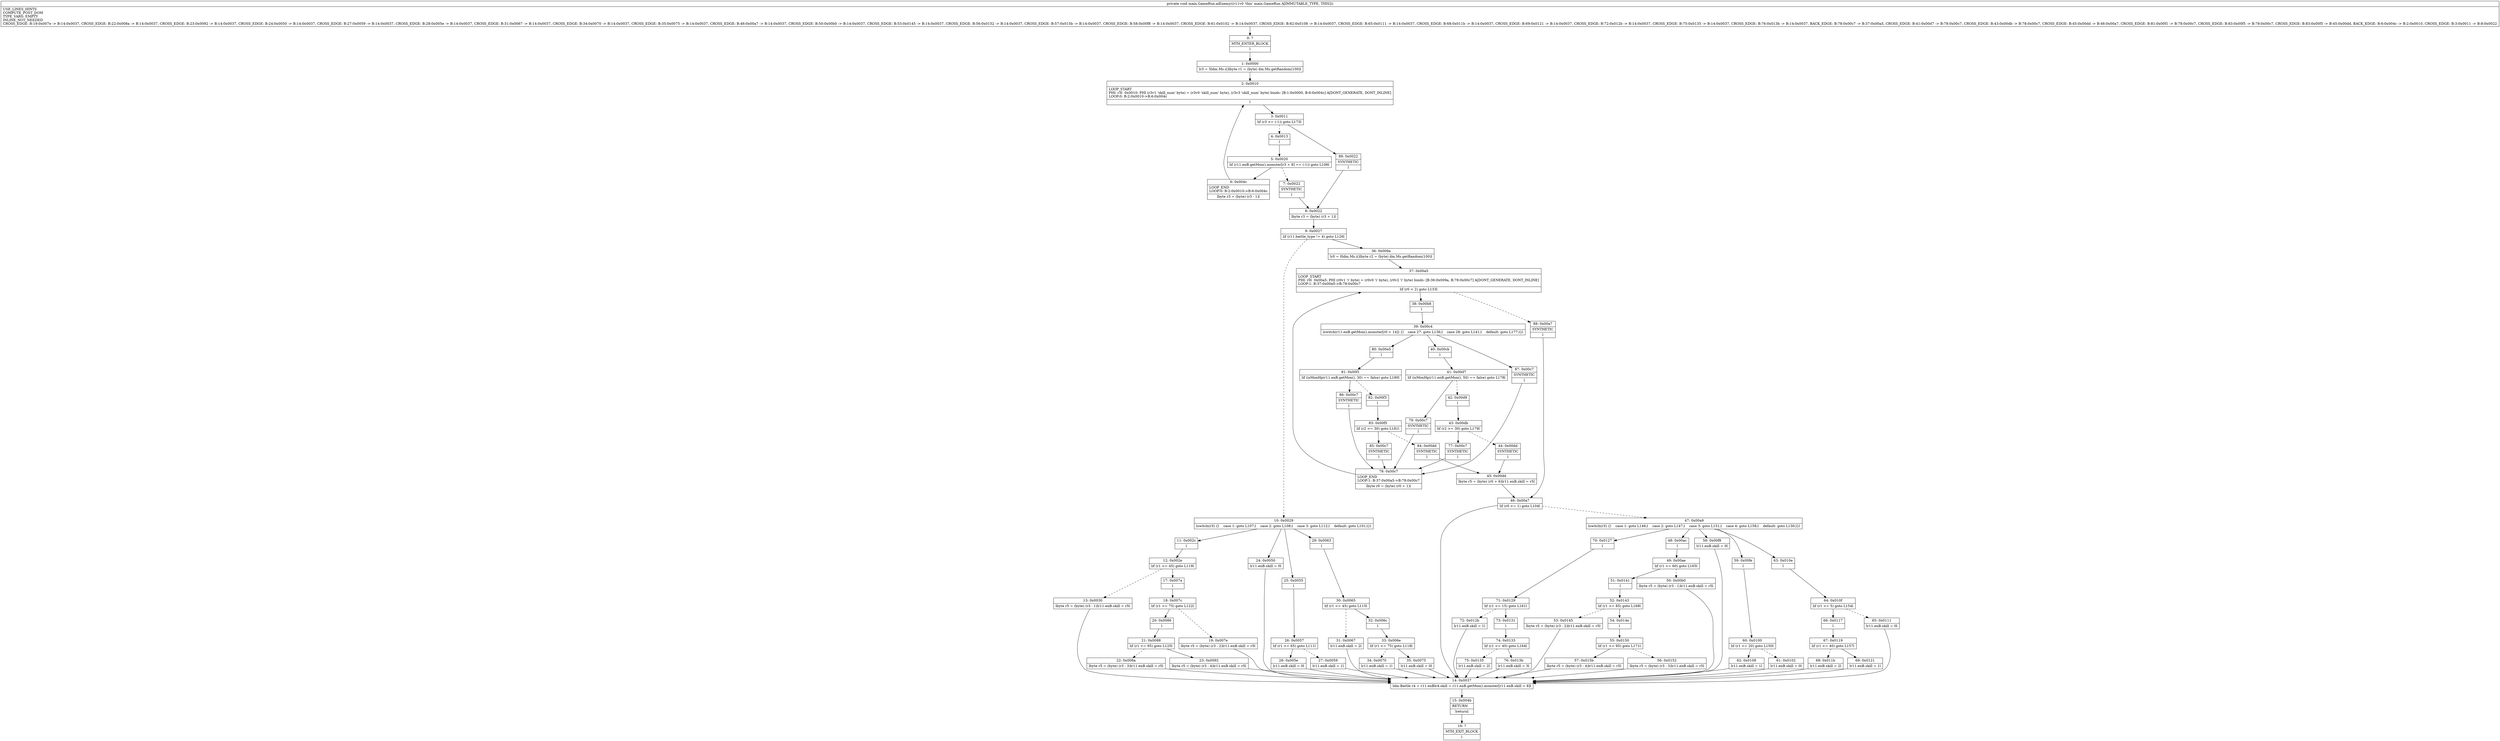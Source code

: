 digraph "CFG formain.GameRun.aiEnemy()V" {
Node_0 [shape=record,label="{0\:\ ?|MTH_ENTER_BLOCK\l|l}"];
Node_1 [shape=record,label="{1\:\ 0x0000|lr3 = 5ldm.Ms.i()lbyte r1 = (byte) dm.Ms.getRandom(100)l}"];
Node_2 [shape=record,label="{2\:\ 0x0010|LOOP_START\lPHI: r3l  0x0010: PHI (r3v1 'skill_num' byte) = (r3v0 'skill_num' byte), (r3v3 'skill_num' byte) binds: [B:1:0x0000, B:6:0x004c] A[DONT_GENERATE, DONT_INLINE]\lLOOP:0: B:2:0x0010\-\>B:6:0x004c\l|l}"];
Node_3 [shape=record,label="{3\:\ 0x0011|lif (r3 \<= (\-1)) goto L173l}"];
Node_4 [shape=record,label="{4\:\ 0x0013|l}"];
Node_5 [shape=record,label="{5\:\ 0x0020|lif (r11.enB.getMon().monster[r3 + 8] == (\-1)) goto L106l}"];
Node_6 [shape=record,label="{6\:\ 0x004c|LOOP_END\lLOOP:0: B:2:0x0010\-\>B:6:0x004c\l|lbyte r3 = (byte) (r3 \- 1)l}"];
Node_7 [shape=record,label="{7\:\ 0x0022|SYNTHETIC\l|l}"];
Node_8 [shape=record,label="{8\:\ 0x0022|lbyte r3 = (byte) (r3 + 1)l}"];
Node_9 [shape=record,label="{9\:\ 0x0027|lif (r11.battle_type != 4) goto L126l}"];
Node_10 [shape=record,label="{10\:\ 0x0029|lswitch(r3) \{l    case 1: goto L107;l    case 2: goto L108;l    case 3: goto L112;l    default: goto L101;l\}l}"];
Node_11 [shape=record,label="{11\:\ 0x002c|l}"];
Node_12 [shape=record,label="{12\:\ 0x002e|lif (r1 \>= 45) goto L119l}"];
Node_13 [shape=record,label="{13\:\ 0x0030|lbyte r5 = (byte) (r3 \- 1)lr11.enB.skill = r5l}"];
Node_14 [shape=record,label="{14\:\ 0x0037|ldm.Battle r4 = r11.enBlr4.skill = r11.enB.getMon().monster[r11.enB.skill + 8]l}"];
Node_15 [shape=record,label="{15\:\ 0x004b|RETURN\l|lreturnl}"];
Node_16 [shape=record,label="{16\:\ ?|MTH_EXIT_BLOCK\l|l}"];
Node_17 [shape=record,label="{17\:\ 0x007a|l}"];
Node_18 [shape=record,label="{18\:\ 0x007c|lif (r1 \>= 75) goto L122l}"];
Node_19 [shape=record,label="{19\:\ 0x007e|lbyte r5 = (byte) (r3 \- 2)lr11.enB.skill = r5l}"];
Node_20 [shape=record,label="{20\:\ 0x0086|l}"];
Node_21 [shape=record,label="{21\:\ 0x0088|lif (r1 \>= 95) goto L125l}"];
Node_22 [shape=record,label="{22\:\ 0x008a|lbyte r5 = (byte) (r3 \- 3)lr11.enB.skill = r5l}"];
Node_23 [shape=record,label="{23\:\ 0x0092|lbyte r5 = (byte) (r3 \- 4)lr11.enB.skill = r5l}"];
Node_24 [shape=record,label="{24\:\ 0x0050|lr11.enB.skill = 0l}"];
Node_25 [shape=record,label="{25\:\ 0x0055|l}"];
Node_26 [shape=record,label="{26\:\ 0x0057|lif (r1 \>= 65) goto L111l}"];
Node_27 [shape=record,label="{27\:\ 0x0059|lr11.enB.skill = 1l}"];
Node_28 [shape=record,label="{28\:\ 0x005e|lr11.enB.skill = 0l}"];
Node_29 [shape=record,label="{29\:\ 0x0063|l}"];
Node_30 [shape=record,label="{30\:\ 0x0065|lif (r1 \>= 45) goto L115l}"];
Node_31 [shape=record,label="{31\:\ 0x0067|lr11.enB.skill = 2l}"];
Node_32 [shape=record,label="{32\:\ 0x006c|l}"];
Node_33 [shape=record,label="{33\:\ 0x006e|lif (r1 \<= 75) goto L118l}"];
Node_34 [shape=record,label="{34\:\ 0x0070|lr11.enB.skill = 1l}"];
Node_35 [shape=record,label="{35\:\ 0x0075|lr11.enB.skill = 0l}"];
Node_36 [shape=record,label="{36\:\ 0x009a|lr0 = 0ldm.Ms.i()lbyte r2 = (byte) dm.Ms.getRandom(100)l}"];
Node_37 [shape=record,label="{37\:\ 0x00a5|LOOP_START\lPHI: r0l  0x00a5: PHI (r0v1 'i' byte) = (r0v0 'i' byte), (r0v2 'i' byte) binds: [B:36:0x009a, B:78:0x00c7] A[DONT_GENERATE, DONT_INLINE]\lLOOP:1: B:37:0x00a5\-\>B:78:0x00c7\l|lif (r0 \< 2) goto L133l}"];
Node_38 [shape=record,label="{38\:\ 0x00b8|l}"];
Node_39 [shape=record,label="{39\:\ 0x00c4|lswitch(r11.enB.getMon().monster[r0 + 14]) \{l    case 27: goto L136;l    case 28: goto L141;l    default: goto L177;l\}l}"];
Node_40 [shape=record,label="{40\:\ 0x00cb|l}"];
Node_41 [shape=record,label="{41\:\ 0x00d7|lif (isMonHp(r11.enB.getMon(), 50) == false) goto L178l}"];
Node_42 [shape=record,label="{42\:\ 0x00d9|l}"];
Node_43 [shape=record,label="{43\:\ 0x00db|lif (r2 \>= 30) goto L179l}"];
Node_44 [shape=record,label="{44\:\ 0x00dd|SYNTHETIC\l|l}"];
Node_45 [shape=record,label="{45\:\ 0x00dd|lbyte r5 = (byte) (r0 + 6)lr11.enB.skill = r5l}"];
Node_46 [shape=record,label="{46\:\ 0x00a7|lif (r0 \<= 1) goto L104l}"];
Node_47 [shape=record,label="{47\:\ 0x00a9|lswitch(r3) \{l    case 1: goto L146;l    case 2: goto L147;l    case 3: goto L151;l    case 4: goto L158;l    default: goto L130;l\}l}"];
Node_48 [shape=record,label="{48\:\ 0x00ac|l}"];
Node_49 [shape=record,label="{49\:\ 0x00ae|lif (r1 \>= 60) goto L165l}"];
Node_50 [shape=record,label="{50\:\ 0x00b0|lbyte r5 = (byte) (r3 \- 1)lr11.enB.skill = r5l}"];
Node_51 [shape=record,label="{51\:\ 0x0141|l}"];
Node_52 [shape=record,label="{52\:\ 0x0143|lif (r1 \>= 85) goto L168l}"];
Node_53 [shape=record,label="{53\:\ 0x0145|lbyte r5 = (byte) (r3 \- 2)lr11.enB.skill = r5l}"];
Node_54 [shape=record,label="{54\:\ 0x014e|l}"];
Node_55 [shape=record,label="{55\:\ 0x0150|lif (r1 \>= 95) goto L171l}"];
Node_56 [shape=record,label="{56\:\ 0x0152|lbyte r5 = (byte) (r3 \- 3)lr11.enB.skill = r5l}"];
Node_57 [shape=record,label="{57\:\ 0x015b|lbyte r5 = (byte) (r3 \- 4)lr11.enB.skill = r5l}"];
Node_58 [shape=record,label="{58\:\ 0x00f8|lr11.enB.skill = 0l}"];
Node_59 [shape=record,label="{59\:\ 0x00fe|l}"];
Node_60 [shape=record,label="{60\:\ 0x0100|lif (r1 \>= 20) goto L150l}"];
Node_61 [shape=record,label="{61\:\ 0x0102|lr11.enB.skill = 0l}"];
Node_62 [shape=record,label="{62\:\ 0x0108|lr11.enB.skill = 1l}"];
Node_63 [shape=record,label="{63\:\ 0x010e|l}"];
Node_64 [shape=record,label="{64\:\ 0x010f|lif (r1 \>= 5) goto L154l}"];
Node_65 [shape=record,label="{65\:\ 0x0111|lr11.enB.skill = 0l}"];
Node_66 [shape=record,label="{66\:\ 0x0117|l}"];
Node_67 [shape=record,label="{67\:\ 0x0119|lif (r1 \<= 40) goto L157l}"];
Node_68 [shape=record,label="{68\:\ 0x011b|lr11.enB.skill = 2l}"];
Node_69 [shape=record,label="{69\:\ 0x0121|lr11.enB.skill = 1l}"];
Node_70 [shape=record,label="{70\:\ 0x0127|l}"];
Node_71 [shape=record,label="{71\:\ 0x0129|lif (r1 \>= 15) goto L161l}"];
Node_72 [shape=record,label="{72\:\ 0x012b|lr11.enB.skill = 1l}"];
Node_73 [shape=record,label="{73\:\ 0x0131|l}"];
Node_74 [shape=record,label="{74\:\ 0x0133|lif (r1 \>= 40) goto L164l}"];
Node_75 [shape=record,label="{75\:\ 0x0135|lr11.enB.skill = 2l}"];
Node_76 [shape=record,label="{76\:\ 0x013b|lr11.enB.skill = 3l}"];
Node_77 [shape=record,label="{77\:\ 0x00c7|SYNTHETIC\l|l}"];
Node_78 [shape=record,label="{78\:\ 0x00c7|LOOP_END\lLOOP:1: B:37:0x00a5\-\>B:78:0x00c7\l|lbyte r0 = (byte) (r0 + 1)l}"];
Node_79 [shape=record,label="{79\:\ 0x00c7|SYNTHETIC\l|l}"];
Node_80 [shape=record,label="{80\:\ 0x00e5|l}"];
Node_81 [shape=record,label="{81\:\ 0x00f1|lif (isMonHp(r11.enB.getMon(), 30) == false) goto L180l}"];
Node_82 [shape=record,label="{82\:\ 0x00f3|l}"];
Node_83 [shape=record,label="{83\:\ 0x00f5|lif (r2 \>= 30) goto L181l}"];
Node_84 [shape=record,label="{84\:\ 0x00dd|SYNTHETIC\l|l}"];
Node_85 [shape=record,label="{85\:\ 0x00c7|SYNTHETIC\l|l}"];
Node_86 [shape=record,label="{86\:\ 0x00c7|SYNTHETIC\l|l}"];
Node_87 [shape=record,label="{87\:\ 0x00c7|SYNTHETIC\l|l}"];
Node_88 [shape=record,label="{88\:\ 0x00a7|SYNTHETIC\l|l}"];
Node_89 [shape=record,label="{89\:\ 0x0022|SYNTHETIC\l|l}"];
MethodNode[shape=record,label="{private void main.GameRun.aiEnemy((r11v0 'this' main.GameRun A[IMMUTABLE_TYPE, THIS]))  | USE_LINES_HINTS\lCOMPUTE_POST_DOM\lTYPE_VARS: EMPTY\lINLINE_NOT_NEEDED\lCROSS_EDGE: B:19:0x007e \-\> B:14:0x0037, CROSS_EDGE: B:22:0x008a \-\> B:14:0x0037, CROSS_EDGE: B:23:0x0092 \-\> B:14:0x0037, CROSS_EDGE: B:24:0x0050 \-\> B:14:0x0037, CROSS_EDGE: B:27:0x0059 \-\> B:14:0x0037, CROSS_EDGE: B:28:0x005e \-\> B:14:0x0037, CROSS_EDGE: B:31:0x0067 \-\> B:14:0x0037, CROSS_EDGE: B:34:0x0070 \-\> B:14:0x0037, CROSS_EDGE: B:35:0x0075 \-\> B:14:0x0037, CROSS_EDGE: B:46:0x00a7 \-\> B:14:0x0037, CROSS_EDGE: B:50:0x00b0 \-\> B:14:0x0037, CROSS_EDGE: B:53:0x0145 \-\> B:14:0x0037, CROSS_EDGE: B:56:0x0152 \-\> B:14:0x0037, CROSS_EDGE: B:57:0x015b \-\> B:14:0x0037, CROSS_EDGE: B:58:0x00f8 \-\> B:14:0x0037, CROSS_EDGE: B:61:0x0102 \-\> B:14:0x0037, CROSS_EDGE: B:62:0x0108 \-\> B:14:0x0037, CROSS_EDGE: B:65:0x0111 \-\> B:14:0x0037, CROSS_EDGE: B:68:0x011b \-\> B:14:0x0037, CROSS_EDGE: B:69:0x0121 \-\> B:14:0x0037, CROSS_EDGE: B:72:0x012b \-\> B:14:0x0037, CROSS_EDGE: B:75:0x0135 \-\> B:14:0x0037, CROSS_EDGE: B:76:0x013b \-\> B:14:0x0037, BACK_EDGE: B:78:0x00c7 \-\> B:37:0x00a5, CROSS_EDGE: B:41:0x00d7 \-\> B:78:0x00c7, CROSS_EDGE: B:43:0x00db \-\> B:78:0x00c7, CROSS_EDGE: B:45:0x00dd \-\> B:46:0x00a7, CROSS_EDGE: B:81:0x00f1 \-\> B:78:0x00c7, CROSS_EDGE: B:83:0x00f5 \-\> B:78:0x00c7, CROSS_EDGE: B:83:0x00f5 \-\> B:45:0x00dd, BACK_EDGE: B:6:0x004c \-\> B:2:0x0010, CROSS_EDGE: B:3:0x0011 \-\> B:8:0x0022\l}"];
MethodNode -> Node_0;
Node_0 -> Node_1;
Node_1 -> Node_2;
Node_2 -> Node_3;
Node_3 -> Node_4[style=dashed];
Node_3 -> Node_89;
Node_4 -> Node_5;
Node_5 -> Node_6;
Node_5 -> Node_7[style=dashed];
Node_6 -> Node_2;
Node_7 -> Node_8;
Node_8 -> Node_9;
Node_9 -> Node_10[style=dashed];
Node_9 -> Node_36;
Node_10 -> Node_11;
Node_10 -> Node_24;
Node_10 -> Node_25;
Node_10 -> Node_29;
Node_11 -> Node_12;
Node_12 -> Node_13[style=dashed];
Node_12 -> Node_17;
Node_13 -> Node_14;
Node_14 -> Node_15;
Node_15 -> Node_16;
Node_17 -> Node_18;
Node_18 -> Node_19[style=dashed];
Node_18 -> Node_20;
Node_19 -> Node_14;
Node_20 -> Node_21;
Node_21 -> Node_22[style=dashed];
Node_21 -> Node_23;
Node_22 -> Node_14;
Node_23 -> Node_14;
Node_24 -> Node_14;
Node_25 -> Node_26;
Node_26 -> Node_27[style=dashed];
Node_26 -> Node_28;
Node_27 -> Node_14;
Node_28 -> Node_14;
Node_29 -> Node_30;
Node_30 -> Node_31[style=dashed];
Node_30 -> Node_32;
Node_31 -> Node_14;
Node_32 -> Node_33;
Node_33 -> Node_34[style=dashed];
Node_33 -> Node_35;
Node_34 -> Node_14;
Node_35 -> Node_14;
Node_36 -> Node_37;
Node_37 -> Node_38;
Node_37 -> Node_88[style=dashed];
Node_38 -> Node_39;
Node_39 -> Node_40;
Node_39 -> Node_80;
Node_39 -> Node_87;
Node_40 -> Node_41;
Node_41 -> Node_42[style=dashed];
Node_41 -> Node_79;
Node_42 -> Node_43;
Node_43 -> Node_44[style=dashed];
Node_43 -> Node_77;
Node_44 -> Node_45;
Node_45 -> Node_46;
Node_46 -> Node_14;
Node_46 -> Node_47[style=dashed];
Node_47 -> Node_48;
Node_47 -> Node_58;
Node_47 -> Node_59;
Node_47 -> Node_63;
Node_47 -> Node_70;
Node_48 -> Node_49;
Node_49 -> Node_50[style=dashed];
Node_49 -> Node_51;
Node_50 -> Node_14;
Node_51 -> Node_52;
Node_52 -> Node_53[style=dashed];
Node_52 -> Node_54;
Node_53 -> Node_14;
Node_54 -> Node_55;
Node_55 -> Node_56[style=dashed];
Node_55 -> Node_57;
Node_56 -> Node_14;
Node_57 -> Node_14;
Node_58 -> Node_14;
Node_59 -> Node_60;
Node_60 -> Node_61[style=dashed];
Node_60 -> Node_62;
Node_61 -> Node_14;
Node_62 -> Node_14;
Node_63 -> Node_64;
Node_64 -> Node_65[style=dashed];
Node_64 -> Node_66;
Node_65 -> Node_14;
Node_66 -> Node_67;
Node_67 -> Node_68[style=dashed];
Node_67 -> Node_69;
Node_68 -> Node_14;
Node_69 -> Node_14;
Node_70 -> Node_71;
Node_71 -> Node_72[style=dashed];
Node_71 -> Node_73;
Node_72 -> Node_14;
Node_73 -> Node_74;
Node_74 -> Node_75[style=dashed];
Node_74 -> Node_76;
Node_75 -> Node_14;
Node_76 -> Node_14;
Node_77 -> Node_78;
Node_78 -> Node_37;
Node_79 -> Node_78;
Node_80 -> Node_81;
Node_81 -> Node_82[style=dashed];
Node_81 -> Node_86;
Node_82 -> Node_83;
Node_83 -> Node_84[style=dashed];
Node_83 -> Node_85;
Node_84 -> Node_45;
Node_85 -> Node_78;
Node_86 -> Node_78;
Node_87 -> Node_78;
Node_88 -> Node_46;
Node_89 -> Node_8;
}

